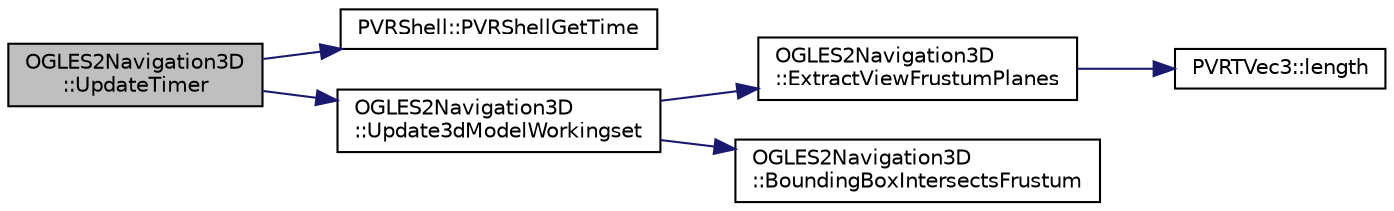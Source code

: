 digraph "OGLES2Navigation3D::UpdateTimer"
{
  edge [fontname="Helvetica",fontsize="10",labelfontname="Helvetica",labelfontsize="10"];
  node [fontname="Helvetica",fontsize="10",shape=record];
  rankdir="LR";
  Node1 [label="OGLES2Navigation3D\l::UpdateTimer",height=0.2,width=0.4,color="black", fillcolor="grey75", style="filled", fontcolor="black"];
  Node1 -> Node2 [color="midnightblue",fontsize="10",style="solid"];
  Node2 [label="PVRShell::PVRShellGetTime",height=0.2,width=0.4,color="black", fillcolor="white", style="filled",URL="$class_p_v_r_shell.html#a62b50b284b42c0f9e037855a14d64bfe",tooltip="The number itself should be considered meaningless; an application should use this function to determ..."];
  Node1 -> Node3 [color="midnightblue",fontsize="10",style="solid"];
  Node3 [label="OGLES2Navigation3D\l::Update3dModelWorkingset",height=0.2,width=0.4,color="black", fillcolor="white", style="filled",URL="$class_o_g_l_e_s2_navigation3_d.html#a6a9cbcb7c66715671b07c368d8e711ad"];
  Node3 -> Node4 [color="midnightblue",fontsize="10",style="solid"];
  Node4 [label="OGLES2Navigation3D\l::ExtractViewFrustumPlanes",height=0.2,width=0.4,color="black", fillcolor="white", style="filled",URL="$class_o_g_l_e_s2_navigation3_d.html#a918a2c109fc1f766e1e522c865f90810"];
  Node4 -> Node5 [color="midnightblue",fontsize="10",style="solid"];
  Node5 [label="PVRTVec3::length",height=0.2,width=0.4,color="black", fillcolor="white", style="filled",URL="$struct_p_v_r_t_vec3.html#aa2c1f573d504ea9ebe52d112cfd91222",tooltip="calculates the magnitude of the vector "];
  Node3 -> Node6 [color="midnightblue",fontsize="10",style="solid"];
  Node6 [label="OGLES2Navigation3D\l::BoundingBoxIntersectsFrustum",height=0.2,width=0.4,color="black", fillcolor="white", style="filled",URL="$class_o_g_l_e_s2_navigation3_d.html#aa9e4365152f3079f1116d171b19a5642"];
}

